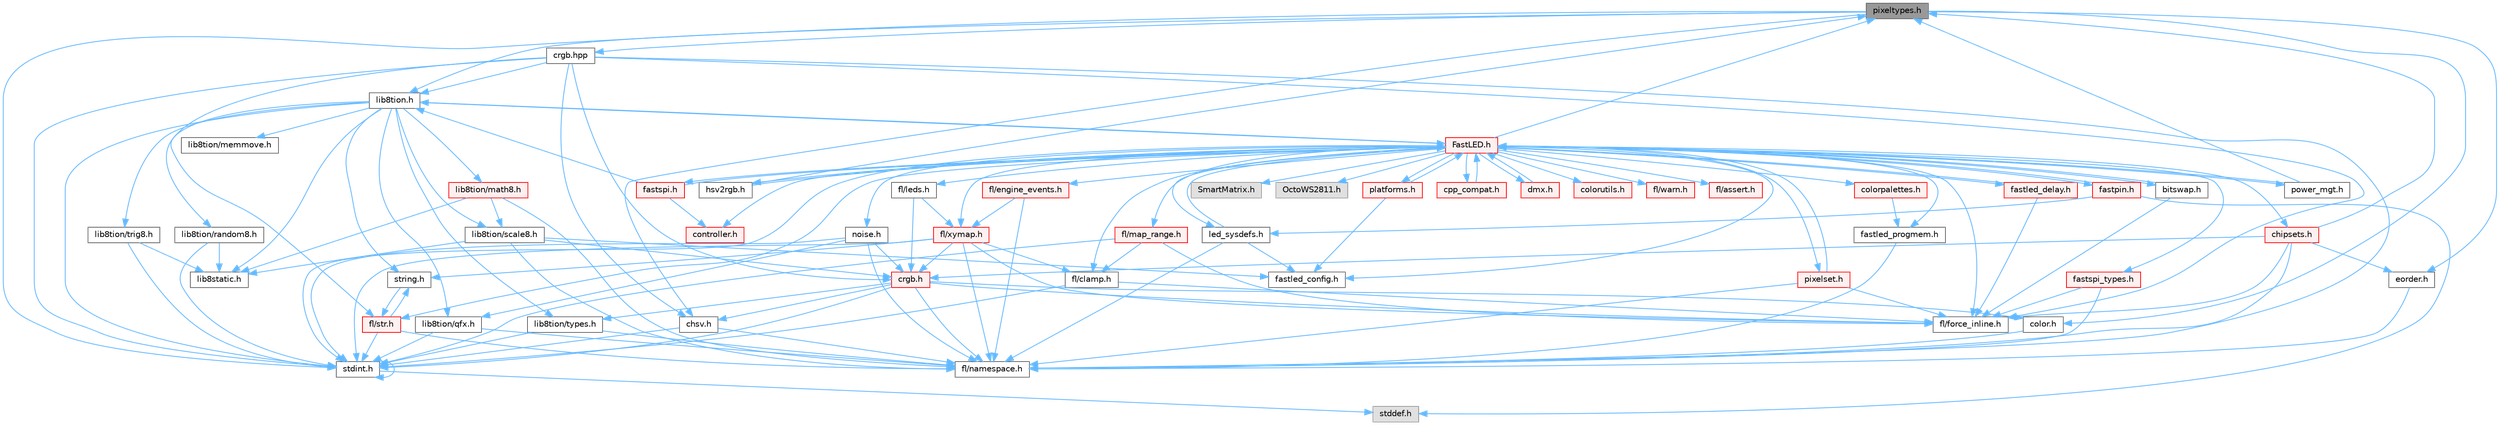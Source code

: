 digraph "pixeltypes.h"
{
 // INTERACTIVE_SVG=YES
 // LATEX_PDF_SIZE
  bgcolor="transparent";
  edge [fontname=Helvetica,fontsize=10,labelfontname=Helvetica,labelfontsize=10];
  node [fontname=Helvetica,fontsize=10,shape=box,height=0.2,width=0.4];
  Node1 [id="Node000001",label="pixeltypes.h",height=0.2,width=0.4,color="gray40", fillcolor="grey60", style="filled", fontcolor="black",tooltip="Includes defintions for RGB and HSV pixels."];
  Node1 -> Node2 [id="edge1_Node000001_Node000002",color="steelblue1",style="solid",tooltip=" "];
  Node2 [id="Node000002",label="stdint.h",height=0.2,width=0.4,color="grey40", fillcolor="white", style="filled",URL="$df/dd8/stdint_8h.html",tooltip=" "];
  Node2 -> Node3 [id="edge2_Node000002_Node000003",color="steelblue1",style="solid",tooltip=" "];
  Node3 [id="Node000003",label="stddef.h",height=0.2,width=0.4,color="grey60", fillcolor="#E0E0E0", style="filled",tooltip=" "];
  Node2 -> Node2 [id="edge3_Node000002_Node000002",color="steelblue1",style="solid",tooltip=" "];
  Node1 -> Node4 [id="edge4_Node000001_Node000004",color="steelblue1",style="solid",tooltip=" "];
  Node4 [id="Node000004",label="lib8tion.h",height=0.2,width=0.4,color="grey40", fillcolor="white", style="filled",URL="$df/da5/lib8tion_8h.html",tooltip="Fast, efficient 8-bit math functions specifically designed for high-performance LED programming."];
  Node4 -> Node5 [id="edge5_Node000004_Node000005",color="steelblue1",style="solid",tooltip=" "];
  Node5 [id="Node000005",label="FastLED.h",height=0.2,width=0.4,color="red", fillcolor="#FFF0F0", style="filled",URL="$db/d97/_fast_l_e_d_8h.html",tooltip="central include file for FastLED, defines the CFastLED class/object"];
  Node5 -> Node2 [id="edge6_Node000005_Node000002",color="steelblue1",style="solid",tooltip=" "];
  Node5 -> Node6 [id="edge7_Node000005_Node000006",color="steelblue1",style="solid",tooltip=" "];
  Node6 [id="Node000006",label="SmartMatrix.h",height=0.2,width=0.4,color="grey60", fillcolor="#E0E0E0", style="filled",tooltip=" "];
  Node5 -> Node7 [id="edge8_Node000005_Node000007",color="steelblue1",style="solid",tooltip=" "];
  Node7 [id="Node000007",label="OctoWS2811.h",height=0.2,width=0.4,color="grey60", fillcolor="#E0E0E0", style="filled",tooltip=" "];
  Node5 -> Node8 [id="edge9_Node000005_Node000008",color="steelblue1",style="solid",tooltip=" "];
  Node8 [id="Node000008",label="fl/force_inline.h",height=0.2,width=0.4,color="grey40", fillcolor="white", style="filled",URL="$d4/d64/force__inline_8h.html",tooltip=" "];
  Node5 -> Node9 [id="edge10_Node000005_Node000009",color="steelblue1",style="solid",tooltip=" "];
  Node9 [id="Node000009",label="cpp_compat.h",height=0.2,width=0.4,color="red", fillcolor="#FFF0F0", style="filled",URL="$d9/d13/cpp__compat_8h.html",tooltip="Compatibility functions based on C++ version."];
  Node9 -> Node5 [id="edge11_Node000009_Node000005",color="steelblue1",style="solid",tooltip=" "];
  Node5 -> Node11 [id="edge12_Node000005_Node000011",color="steelblue1",style="solid",tooltip=" "];
  Node11 [id="Node000011",label="fastled_config.h",height=0.2,width=0.4,color="grey40", fillcolor="white", style="filled",URL="$d5/d11/fastled__config_8h.html",tooltip="Contains definitions that can be used to configure FastLED at compile time."];
  Node5 -> Node12 [id="edge13_Node000005_Node000012",color="steelblue1",style="solid",tooltip=" "];
  Node12 [id="Node000012",label="led_sysdefs.h",height=0.2,width=0.4,color="grey40", fillcolor="white", style="filled",URL="$d9/d3e/led__sysdefs_8h.html",tooltip="Determines which platform system definitions to include."];
  Node12 -> Node5 [id="edge14_Node000012_Node000005",color="steelblue1",style="solid",tooltip=" "];
  Node12 -> Node11 [id="edge15_Node000012_Node000011",color="steelblue1",style="solid",tooltip=" "];
  Node12 -> Node13 [id="edge16_Node000012_Node000013",color="steelblue1",style="solid",tooltip=" "];
  Node13 [id="Node000013",label="fl/namespace.h",height=0.2,width=0.4,color="grey40", fillcolor="white", style="filled",URL="$df/d2a/namespace_8h.html",tooltip="Implements the FastLED namespace macros."];
  Node5 -> Node14 [id="edge17_Node000005_Node000014",color="steelblue1",style="solid",tooltip=" "];
  Node14 [id="Node000014",label="fastled_delay.h",height=0.2,width=0.4,color="red", fillcolor="#FFF0F0", style="filled",URL="$d0/da8/fastled__delay_8h.html",tooltip="Utility functions and classes for managing delay cycles."];
  Node14 -> Node5 [id="edge18_Node000014_Node000005",color="steelblue1",style="solid",tooltip=" "];
  Node14 -> Node8 [id="edge19_Node000014_Node000008",color="steelblue1",style="solid",tooltip=" "];
  Node5 -> Node16 [id="edge20_Node000005_Node000016",color="steelblue1",style="solid",tooltip=" "];
  Node16 [id="Node000016",label="bitswap.h",height=0.2,width=0.4,color="grey40", fillcolor="white", style="filled",URL="$de/ded/bitswap_8h.html",tooltip="Functions for doing a rotation of bits/bytes used by parallel output."];
  Node16 -> Node5 [id="edge21_Node000016_Node000005",color="steelblue1",style="solid",tooltip=" "];
  Node16 -> Node8 [id="edge22_Node000016_Node000008",color="steelblue1",style="solid",tooltip=" "];
  Node5 -> Node17 [id="edge23_Node000005_Node000017",color="steelblue1",style="solid",tooltip=" "];
  Node17 [id="Node000017",label="controller.h",height=0.2,width=0.4,color="red", fillcolor="#FFF0F0", style="filled",URL="$d2/dd9/controller_8h.html",tooltip="deprecated: base definitions used by led controllers for writing out led data"];
  Node5 -> Node63 [id="edge24_Node000005_Node000063",color="steelblue1",style="solid",tooltip=" "];
  Node63 [id="Node000063",label="fastpin.h",height=0.2,width=0.4,color="red", fillcolor="#FFF0F0", style="filled",URL="$db/d65/fastpin_8h.html",tooltip="Class base definitions for defining fast pin access."];
  Node63 -> Node5 [id="edge25_Node000063_Node000005",color="steelblue1",style="solid",tooltip=" "];
  Node63 -> Node12 [id="edge26_Node000063_Node000012",color="steelblue1",style="solid",tooltip=" "];
  Node63 -> Node3 [id="edge27_Node000063_Node000003",color="steelblue1",style="solid",tooltip=" "];
  Node5 -> Node64 [id="edge28_Node000005_Node000064",color="steelblue1",style="solid",tooltip=" "];
  Node64 [id="Node000064",label="fastspi_types.h",height=0.2,width=0.4,color="red", fillcolor="#FFF0F0", style="filled",URL="$d2/ddb/fastspi__types_8h.html",tooltip="Data types and constants used by SPI interfaces."];
  Node64 -> Node8 [id="edge29_Node000064_Node000008",color="steelblue1",style="solid",tooltip=" "];
  Node64 -> Node13 [id="edge30_Node000064_Node000013",color="steelblue1",style="solid",tooltip=" "];
  Node5 -> Node65 [id="edge31_Node000005_Node000065",color="steelblue1",style="solid",tooltip=" "];
  Node65 [id="Node000065",label="dmx.h",height=0.2,width=0.4,color="red", fillcolor="#FFF0F0", style="filled",URL="$d3/de1/dmx_8h.html",tooltip="Defines the DMX512-based LED controllers."];
  Node65 -> Node5 [id="edge32_Node000065_Node000005",color="steelblue1",style="solid",tooltip=" "];
  Node5 -> Node68 [id="edge33_Node000005_Node000068",color="steelblue1",style="solid",tooltip=" "];
  Node68 [id="Node000068",label="platforms.h",height=0.2,width=0.4,color="red", fillcolor="#FFF0F0", style="filled",URL="$da/dc9/platforms_8h.html",tooltip="Determines which platforms headers to include."];
  Node68 -> Node5 [id="edge34_Node000068_Node000005",color="steelblue1",style="solid",tooltip=" "];
  Node68 -> Node11 [id="edge35_Node000068_Node000011",color="steelblue1",style="solid",tooltip=" "];
  Node5 -> Node70 [id="edge36_Node000005_Node000070",color="steelblue1",style="solid",tooltip=" "];
  Node70 [id="Node000070",label="fastled_progmem.h",height=0.2,width=0.4,color="grey40", fillcolor="white", style="filled",URL="$df/dab/fastled__progmem_8h.html",tooltip="Wrapper definitions to allow seamless use of PROGMEM in environments that have it."];
  Node70 -> Node13 [id="edge37_Node000070_Node000013",color="steelblue1",style="solid",tooltip=" "];
  Node5 -> Node4 [id="edge38_Node000005_Node000004",color="steelblue1",style="solid",tooltip=" "];
  Node5 -> Node1 [id="edge39_Node000005_Node000001",color="steelblue1",style="solid",tooltip=" "];
  Node5 -> Node71 [id="edge40_Node000005_Node000071",color="steelblue1",style="solid",tooltip=" "];
  Node71 [id="Node000071",label="hsv2rgb.h",height=0.2,width=0.4,color="grey40", fillcolor="white", style="filled",URL="$de/d9a/hsv2rgb_8h.html",tooltip="Functions to convert from the HSV colorspace to the RGB colorspace."];
  Node71 -> Node5 [id="edge41_Node000071_Node000005",color="steelblue1",style="solid",tooltip=" "];
  Node71 -> Node1 [id="edge42_Node000071_Node000001",color="steelblue1",style="solid",tooltip=" "];
  Node5 -> Node72 [id="edge43_Node000005_Node000072",color="steelblue1",style="solid",tooltip=" "];
  Node72 [id="Node000072",label="colorutils.h",height=0.2,width=0.4,color="red", fillcolor="#FFF0F0", style="filled",URL="$d1/dfb/colorutils_8h.html",tooltip=" "];
  Node5 -> Node78 [id="edge44_Node000005_Node000078",color="steelblue1",style="solid",tooltip=" "];
  Node78 [id="Node000078",label="pixelset.h",height=0.2,width=0.4,color="red", fillcolor="#FFF0F0", style="filled",URL="$d4/d46/pixelset_8h.html",tooltip="Declares classes for managing logical groups of LEDs."];
  Node78 -> Node8 [id="edge45_Node000078_Node000008",color="steelblue1",style="solid",tooltip=" "];
  Node78 -> Node13 [id="edge46_Node000078_Node000013",color="steelblue1",style="solid",tooltip=" "];
  Node78 -> Node5 [id="edge47_Node000078_Node000005",color="steelblue1",style="solid",tooltip=" "];
  Node5 -> Node79 [id="edge48_Node000005_Node000079",color="steelblue1",style="solid",tooltip=" "];
  Node79 [id="Node000079",label="colorpalettes.h",height=0.2,width=0.4,color="red", fillcolor="#FFF0F0", style="filled",URL="$dc/dcc/colorpalettes_8h.html",tooltip="Declarations for the predefined color palettes supplied by FastLED."];
  Node79 -> Node70 [id="edge49_Node000079_Node000070",color="steelblue1",style="solid",tooltip=" "];
  Node5 -> Node80 [id="edge50_Node000005_Node000080",color="steelblue1",style="solid",tooltip=" "];
  Node80 [id="Node000080",label="noise.h",height=0.2,width=0.4,color="grey40", fillcolor="white", style="filled",URL="$d1/d31/noise_8h.html",tooltip="Functions to generate and fill arrays with noise."];
  Node80 -> Node2 [id="edge51_Node000080_Node000002",color="steelblue1",style="solid",tooltip=" "];
  Node80 -> Node26 [id="edge52_Node000080_Node000026",color="steelblue1",style="solid",tooltip=" "];
  Node26 [id="Node000026",label="crgb.h",height=0.2,width=0.4,color="red", fillcolor="#FFF0F0", style="filled",URL="$db/dd1/crgb_8h.html",tooltip="Defines the red, green, and blue (RGB) pixel struct."];
  Node26 -> Node2 [id="edge53_Node000026_Node000002",color="steelblue1",style="solid",tooltip=" "];
  Node26 -> Node27 [id="edge54_Node000026_Node000027",color="steelblue1",style="solid",tooltip=" "];
  Node27 [id="Node000027",label="chsv.h",height=0.2,width=0.4,color="grey40", fillcolor="white", style="filled",URL="$d8/dd0/chsv_8h.html",tooltip="Defines the hue, saturation, and value (HSV) pixel struct."];
  Node27 -> Node2 [id="edge55_Node000027_Node000002",color="steelblue1",style="solid",tooltip=" "];
  Node27 -> Node13 [id="edge56_Node000027_Node000013",color="steelblue1",style="solid",tooltip=" "];
  Node26 -> Node13 [id="edge57_Node000026_Node000013",color="steelblue1",style="solid",tooltip=" "];
  Node26 -> Node19 [id="edge58_Node000026_Node000019",color="steelblue1",style="solid",tooltip=" "];
  Node19 [id="Node000019",label="color.h",height=0.2,width=0.4,color="grey40", fillcolor="white", style="filled",URL="$d2/d6b/src_2color_8h.html",tooltip="Contains definitions for color correction and temperature."];
  Node19 -> Node13 [id="edge59_Node000019_Node000013",color="steelblue1",style="solid",tooltip=" "];
  Node26 -> Node28 [id="edge60_Node000026_Node000028",color="steelblue1",style="solid",tooltip=" "];
  Node28 [id="Node000028",label="lib8tion/types.h",height=0.2,width=0.4,color="grey40", fillcolor="white", style="filled",URL="$d9/ddf/lib8tion_2types_8h.html",tooltip="Defines fractional types used for lib8tion functions."];
  Node28 -> Node2 [id="edge61_Node000028_Node000002",color="steelblue1",style="solid",tooltip=" "];
  Node28 -> Node13 [id="edge62_Node000028_Node000013",color="steelblue1",style="solid",tooltip=" "];
  Node26 -> Node8 [id="edge63_Node000026_Node000008",color="steelblue1",style="solid",tooltip=" "];
  Node80 -> Node13 [id="edge64_Node000080_Node000013",color="steelblue1",style="solid",tooltip=" "];
  Node80 -> Node81 [id="edge65_Node000080_Node000081",color="steelblue1",style="solid",tooltip=" "];
  Node81 [id="Node000081",label="lib8tion/qfx.h",height=0.2,width=0.4,color="grey40", fillcolor="white", style="filled",URL="$d2/d19/qfx_8h.html",tooltip=" "];
  Node81 -> Node2 [id="edge66_Node000081_Node000002",color="steelblue1",style="solid",tooltip=" "];
  Node81 -> Node13 [id="edge67_Node000081_Node000013",color="steelblue1",style="solid",tooltip=" "];
  Node5 -> Node82 [id="edge68_Node000005_Node000082",color="steelblue1",style="solid",tooltip=" "];
  Node82 [id="Node000082",label="power_mgt.h",height=0.2,width=0.4,color="grey40", fillcolor="white", style="filled",URL="$dc/d5b/power__mgt_8h.html",tooltip="Functions to limit the power used by FastLED."];
  Node82 -> Node5 [id="edge69_Node000082_Node000005",color="steelblue1",style="solid",tooltip=" "];
  Node82 -> Node1 [id="edge70_Node000082_Node000001",color="steelblue1",style="solid",tooltip=" "];
  Node5 -> Node83 [id="edge71_Node000005_Node000083",color="steelblue1",style="solid",tooltip=" "];
  Node83 [id="Node000083",label="fastspi.h",height=0.2,width=0.4,color="red", fillcolor="#FFF0F0", style="filled",URL="$d6/ddc/fastspi_8h.html",tooltip="Serial peripheral interface (SPI) definitions per platform."];
  Node83 -> Node5 [id="edge72_Node000083_Node000005",color="steelblue1",style="solid",tooltip=" "];
  Node83 -> Node17 [id="edge73_Node000083_Node000017",color="steelblue1",style="solid",tooltip=" "];
  Node83 -> Node4 [id="edge74_Node000083_Node000004",color="steelblue1",style="solid",tooltip=" "];
  Node5 -> Node85 [id="edge75_Node000005_Node000085",color="steelblue1",style="solid",tooltip=" "];
  Node85 [id="Node000085",label="chipsets.h",height=0.2,width=0.4,color="red", fillcolor="#FFF0F0", style="filled",URL="$db/d66/chipsets_8h.html",tooltip="Contains the bulk of the definitions for the various LED chipsets supported."];
  Node85 -> Node1 [id="edge76_Node000085_Node000001",color="steelblue1",style="solid",tooltip=" "];
  Node85 -> Node8 [id="edge77_Node000085_Node000008",color="steelblue1",style="solid",tooltip=" "];
  Node85 -> Node26 [id="edge78_Node000085_Node000026",color="steelblue1",style="solid",tooltip=" "];
  Node85 -> Node20 [id="edge79_Node000085_Node000020",color="steelblue1",style="solid",tooltip=" "];
  Node20 [id="Node000020",label="eorder.h",height=0.2,width=0.4,color="grey40", fillcolor="white", style="filled",URL="$db/d07/eorder_8h.html",tooltip="Defines color channel ordering enumerations."];
  Node20 -> Node13 [id="edge80_Node000020_Node000013",color="steelblue1",style="solid",tooltip=" "];
  Node85 -> Node13 [id="edge81_Node000085_Node000013",color="steelblue1",style="solid",tooltip=" "];
  Node5 -> Node52 [id="edge82_Node000005_Node000052",color="steelblue1",style="solid",tooltip=" "];
  Node52 [id="Node000052",label="fl/engine_events.h",height=0.2,width=0.4,color="red", fillcolor="#FFF0F0", style="filled",URL="$db/dc0/engine__events_8h.html",tooltip=" "];
  Node52 -> Node13 [id="edge83_Node000052_Node000013",color="steelblue1",style="solid",tooltip=" "];
  Node52 -> Node60 [id="edge84_Node000052_Node000060",color="steelblue1",style="solid",tooltip=" "];
  Node60 [id="Node000060",label="fl/xymap.h",height=0.2,width=0.4,color="red", fillcolor="#FFF0F0", style="filled",URL="$da/d61/xymap_8h.html",tooltip=" "];
  Node60 -> Node2 [id="edge85_Node000060_Node000002",color="steelblue1",style="solid",tooltip=" "];
  Node60 -> Node34 [id="edge86_Node000060_Node000034",color="steelblue1",style="solid",tooltip=" "];
  Node34 [id="Node000034",label="string.h",height=0.2,width=0.4,color="grey40", fillcolor="white", style="filled",URL="$da/d66/string_8h.html",tooltip=" "];
  Node34 -> Node35 [id="edge87_Node000034_Node000035",color="steelblue1",style="solid",tooltip=" "];
  Node35 [id="Node000035",label="fl/str.h",height=0.2,width=0.4,color="red", fillcolor="#FFF0F0", style="filled",URL="$d1/d93/str_8h.html",tooltip=" "];
  Node35 -> Node2 [id="edge88_Node000035_Node000002",color="steelblue1",style="solid",tooltip=" "];
  Node35 -> Node34 [id="edge89_Node000035_Node000034",color="steelblue1",style="solid",tooltip=" "];
  Node35 -> Node13 [id="edge90_Node000035_Node000013",color="steelblue1",style="solid",tooltip=" "];
  Node60 -> Node26 [id="edge91_Node000060_Node000026",color="steelblue1",style="solid",tooltip=" "];
  Node60 -> Node38 [id="edge92_Node000060_Node000038",color="steelblue1",style="solid",tooltip=" "];
  Node38 [id="Node000038",label="fl/clamp.h",height=0.2,width=0.4,color="grey40", fillcolor="white", style="filled",URL="$d6/dd3/clamp_8h.html",tooltip=" "];
  Node38 -> Node2 [id="edge93_Node000038_Node000002",color="steelblue1",style="solid",tooltip=" "];
  Node38 -> Node8 [id="edge94_Node000038_Node000008",color="steelblue1",style="solid",tooltip=" "];
  Node60 -> Node8 [id="edge95_Node000060_Node000008",color="steelblue1",style="solid",tooltip=" "];
  Node60 -> Node13 [id="edge96_Node000060_Node000013",color="steelblue1",style="solid",tooltip=" "];
  Node5 -> Node86 [id="edge97_Node000005_Node000086",color="steelblue1",style="solid",tooltip=" "];
  Node86 [id="Node000086",label="fl/leds.h",height=0.2,width=0.4,color="grey40", fillcolor="white", style="filled",URL="$da/d78/leds_8h.html",tooltip=" "];
  Node86 -> Node26 [id="edge98_Node000086_Node000026",color="steelblue1",style="solid",tooltip=" "];
  Node86 -> Node60 [id="edge99_Node000086_Node000060",color="steelblue1",style="solid",tooltip=" "];
  Node5 -> Node35 [id="edge100_Node000005_Node000035",color="steelblue1",style="solid",tooltip=" "];
  Node5 -> Node60 [id="edge101_Node000005_Node000060",color="steelblue1",style="solid",tooltip=" "];
  Node5 -> Node38 [id="edge102_Node000005_Node000038",color="steelblue1",style="solid",tooltip=" "];
  Node5 -> Node39 [id="edge103_Node000005_Node000039",color="steelblue1",style="solid",tooltip=" "];
  Node39 [id="Node000039",label="fl/map_range.h",height=0.2,width=0.4,color="red", fillcolor="#FFF0F0", style="filled",URL="$d1/d47/map__range_8h.html",tooltip=" "];
  Node39 -> Node2 [id="edge104_Node000039_Node000002",color="steelblue1",style="solid",tooltip=" "];
  Node39 -> Node38 [id="edge105_Node000039_Node000038",color="steelblue1",style="solid",tooltip=" "];
  Node39 -> Node8 [id="edge106_Node000039_Node000008",color="steelblue1",style="solid",tooltip=" "];
  Node5 -> Node87 [id="edge107_Node000005_Node000087",color="steelblue1",style="solid",tooltip=" "];
  Node87 [id="Node000087",label="fl/warn.h",height=0.2,width=0.4,color="red", fillcolor="#FFF0F0", style="filled",URL="$de/d77/warn_8h.html",tooltip=" "];
  Node5 -> Node56 [id="edge108_Node000005_Node000056",color="steelblue1",style="solid",tooltip=" "];
  Node56 [id="Node000056",label="fl/assert.h",height=0.2,width=0.4,color="red", fillcolor="#FFF0F0", style="filled",URL="$dc/da7/assert_8h.html",tooltip=" "];
  Node4 -> Node28 [id="edge109_Node000004_Node000028",color="steelblue1",style="solid",tooltip=" "];
  Node4 -> Node2 [id="edge110_Node000004_Node000002",color="steelblue1",style="solid",tooltip=" "];
  Node4 -> Node23 [id="edge111_Node000004_Node000023",color="steelblue1",style="solid",tooltip=" "];
  Node23 [id="Node000023",label="lib8static.h",height=0.2,width=0.4,color="grey40", fillcolor="white", style="filled",URL="$d4/d7a/lib8static_8h.html",tooltip="Defines static inlining macros for lib8tion functions."];
  Node4 -> Node81 [id="edge112_Node000004_Node000081",color="steelblue1",style="solid",tooltip=" "];
  Node4 -> Node77 [id="edge113_Node000004_Node000077",color="steelblue1",style="solid",tooltip=" "];
  Node77 [id="Node000077",label="lib8tion/memmove.h",height=0.2,width=0.4,color="grey40", fillcolor="white", style="filled",URL="$d9/d72/memmove_8h.html",tooltip=" "];
  Node4 -> Node34 [id="edge114_Node000004_Node000034",color="steelblue1",style="solid",tooltip=" "];
  Node4 -> Node102 [id="edge115_Node000004_Node000102",color="steelblue1",style="solid",tooltip=" "];
  Node102 [id="Node000102",label="lib8tion/math8.h",height=0.2,width=0.4,color="red", fillcolor="#FFF0F0", style="filled",URL="$d5/dd1/math8_8h.html",tooltip="Fast, efficient 8-bit math functions specifically designed for high-performance LED programming."];
  Node102 -> Node31 [id="edge116_Node000102_Node000031",color="steelblue1",style="solid",tooltip=" "];
  Node31 [id="Node000031",label="lib8tion/scale8.h",height=0.2,width=0.4,color="grey40", fillcolor="white", style="filled",URL="$db/d91/scale8_8h.html",tooltip="Fast, efficient 8-bit scaling functions specifically designed for high-performance LED programming."];
  Node31 -> Node23 [id="edge117_Node000031_Node000023",color="steelblue1",style="solid",tooltip=" "];
  Node31 -> Node26 [id="edge118_Node000031_Node000026",color="steelblue1",style="solid",tooltip=" "];
  Node31 -> Node13 [id="edge119_Node000031_Node000013",color="steelblue1",style="solid",tooltip=" "];
  Node31 -> Node11 [id="edge120_Node000031_Node000011",color="steelblue1",style="solid",tooltip=" "];
  Node102 -> Node23 [id="edge121_Node000102_Node000023",color="steelblue1",style="solid",tooltip=" "];
  Node102 -> Node13 [id="edge122_Node000102_Node000013",color="steelblue1",style="solid",tooltip=" "];
  Node4 -> Node31 [id="edge123_Node000004_Node000031",color="steelblue1",style="solid",tooltip=" "];
  Node4 -> Node103 [id="edge124_Node000004_Node000103",color="steelblue1",style="solid",tooltip=" "];
  Node103 [id="Node000103",label="lib8tion/random8.h",height=0.2,width=0.4,color="grey40", fillcolor="white", style="filled",URL="$d9/dfa/random8_8h.html",tooltip="Fast, efficient random number generators specifically designed for high-performance LED programming."];
  Node103 -> Node2 [id="edge125_Node000103_Node000002",color="steelblue1",style="solid",tooltip=" "];
  Node103 -> Node23 [id="edge126_Node000103_Node000023",color="steelblue1",style="solid",tooltip=" "];
  Node4 -> Node104 [id="edge127_Node000004_Node000104",color="steelblue1",style="solid",tooltip=" "];
  Node104 [id="Node000104",label="lib8tion/trig8.h",height=0.2,width=0.4,color="grey40", fillcolor="white", style="filled",URL="$d3/db9/trig8_8h.html",tooltip="Fast, efficient 8-bit trigonometry functions specifically designed for high-performance LED programmi..."];
  Node104 -> Node2 [id="edge128_Node000104_Node000002",color="steelblue1",style="solid",tooltip=" "];
  Node104 -> Node23 [id="edge129_Node000104_Node000023",color="steelblue1",style="solid",tooltip=" "];
  Node1 -> Node19 [id="edge130_Node000001_Node000019",color="steelblue1",style="solid",tooltip=" "];
  Node1 -> Node20 [id="edge131_Node000001_Node000020",color="steelblue1",style="solid",tooltip=" "];
  Node1 -> Node27 [id="edge132_Node000001_Node000027",color="steelblue1",style="solid",tooltip=" "];
  Node1 -> Node105 [id="edge133_Node000001_Node000105",color="steelblue1",style="solid",tooltip=" "];
  Node105 [id="Node000105",label="crgb.hpp",height=0.2,width=0.4,color="grey40", fillcolor="white", style="filled",URL="$d0/d4b/crgb_8hpp.html",tooltip="Defines utility functions for the red, green, and blue (RGB) pixel struct."];
  Node105 -> Node2 [id="edge134_Node000105_Node000002",color="steelblue1",style="solid",tooltip=" "];
  Node105 -> Node27 [id="edge135_Node000105_Node000027",color="steelblue1",style="solid",tooltip=" "];
  Node105 -> Node26 [id="edge136_Node000105_Node000026",color="steelblue1",style="solid",tooltip=" "];
  Node105 -> Node4 [id="edge137_Node000105_Node000004",color="steelblue1",style="solid",tooltip=" "];
  Node105 -> Node13 [id="edge138_Node000105_Node000013",color="steelblue1",style="solid",tooltip=" "];
  Node105 -> Node8 [id="edge139_Node000105_Node000008",color="steelblue1",style="solid",tooltip=" "];
  Node105 -> Node35 [id="edge140_Node000105_Node000035",color="steelblue1",style="solid",tooltip=" "];
}
